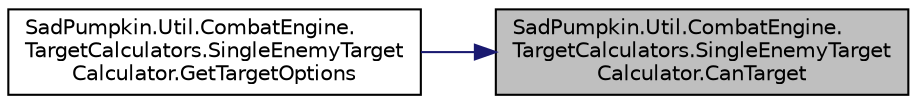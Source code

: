 digraph "SadPumpkin.Util.CombatEngine.TargetCalculators.SingleEnemyTargetCalculator.CanTarget"
{
 // LATEX_PDF_SIZE
  edge [fontname="Helvetica",fontsize="10",labelfontname="Helvetica",labelfontsize="10"];
  node [fontname="Helvetica",fontsize="10",shape=record];
  rankdir="RL";
  Node1 [label="SadPumpkin.Util.CombatEngine.\lTargetCalculators.SingleEnemyTarget\lCalculator.CanTarget",height=0.2,width=0.4,color="black", fillcolor="grey75", style="filled", fontcolor="black",tooltip="Determines if the given Actor is targetable or not."];
  Node1 -> Node2 [dir="back",color="midnightblue",fontsize="10",style="solid",fontname="Helvetica"];
  Node2 [label="SadPumpkin.Util.CombatEngine.\lTargetCalculators.SingleEnemyTarget\lCalculator.GetTargetOptions",height=0.2,width=0.4,color="black", fillcolor="white", style="filled",URL="$class_sad_pumpkin_1_1_util_1_1_combat_engine_1_1_target_calculators_1_1_single_enemy_target_calculator.html#a69d0fd96921bb4b43aab5d654ec7f3f4",tooltip="Calculate all possible targeting permutations."];
}
